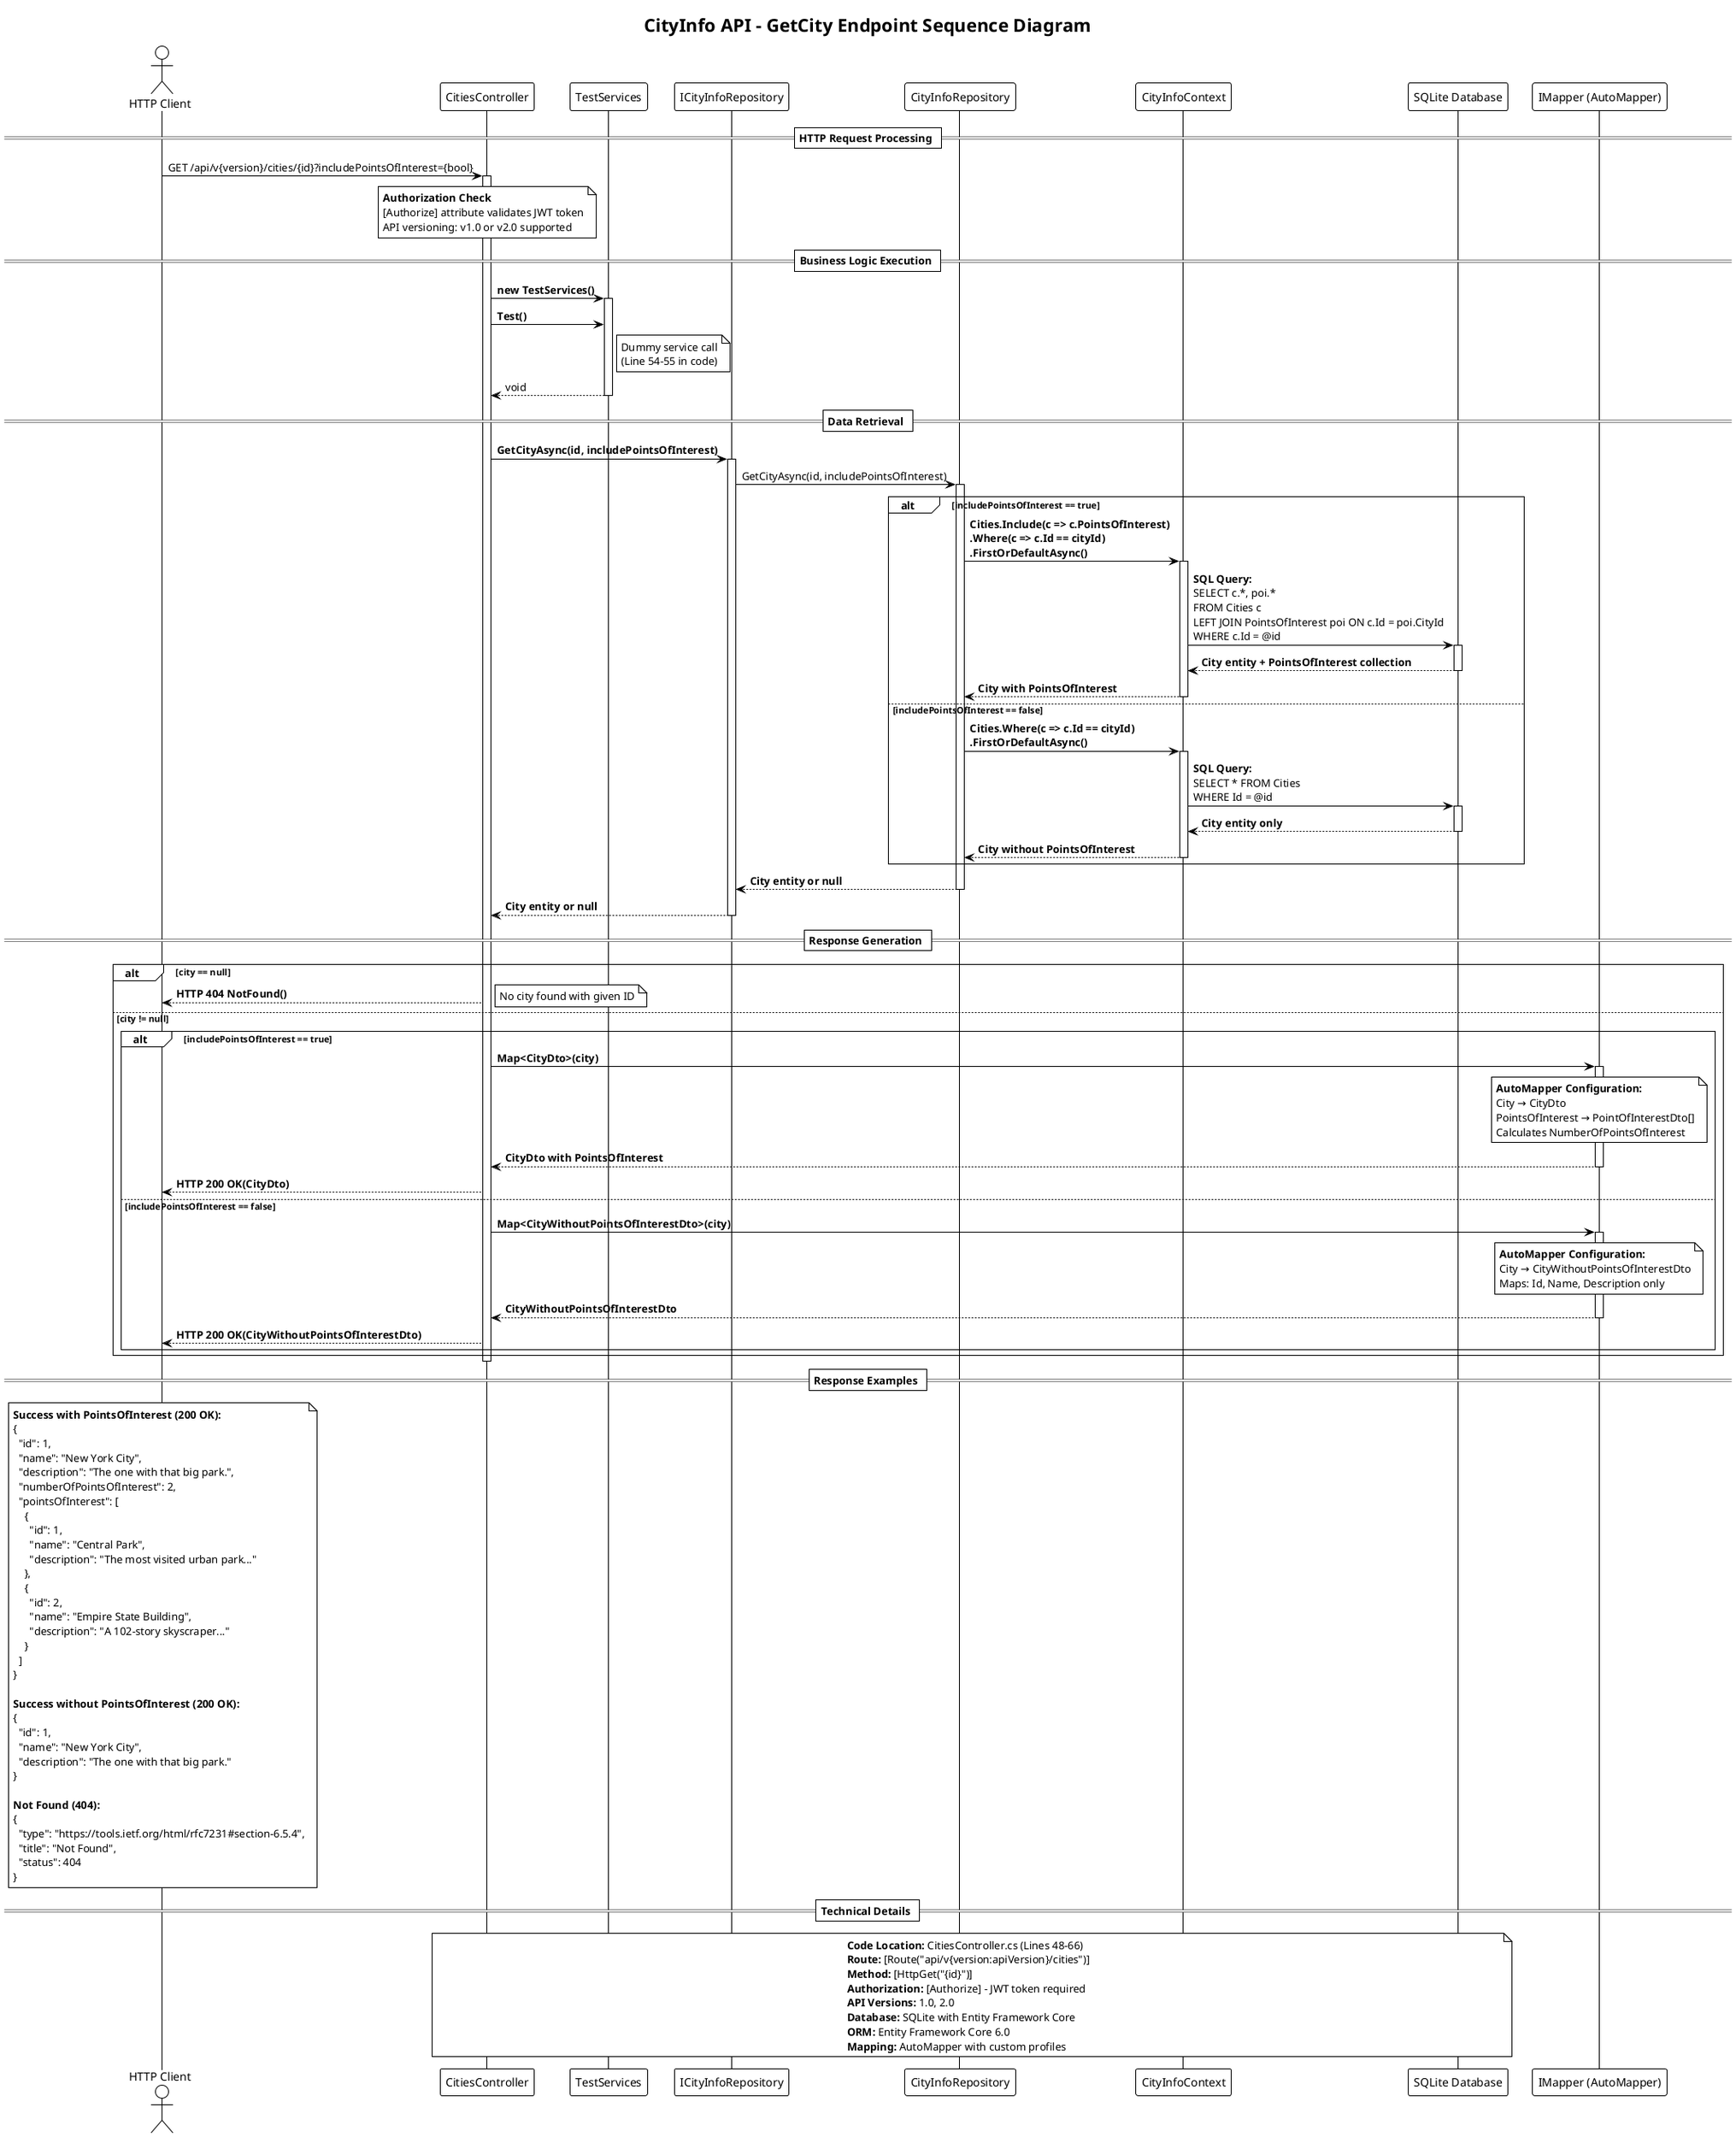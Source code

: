 @startuml GetCity Sequence Diagram
!theme plain
title CityInfo API - GetCity Endpoint Sequence Diagram

actor "HTTP Client" as Client
participant "CitiesController" as Controller
participant "TestServices" as TestSvc
participant "ICityInfoRepository" as IRepo
participant "CityInfoRepository" as Repo
participant "CityInfoContext" as DbContext
participant "SQLite Database" as DB
participant "IMapper (AutoMapper)" as Mapper

== HTTP Request Processing ==
Client -> Controller: GET /api/v{version}/cities/{id}?includePointsOfInterest={bool}
activate Controller

note over Controller
**Authorization Check**
[Authorize] attribute validates JWT token
API versioning: v1.0 or v2.0 supported
end note

== Business Logic Execution ==
Controller -> TestSvc: **new TestServices()**
activate TestSvc
Controller -> TestSvc: **Test()**
note right of TestSvc: Dummy service call\n(Line 54-55 in code)
TestSvc --> Controller: void
deactivate TestSvc

== Data Retrieval ==
Controller -> IRepo: **GetCityAsync(id, includePointsOfInterest)**
activate IRepo

IRepo -> Repo: GetCityAsync(id, includePointsOfInterest)
activate Repo

alt **includePointsOfInterest == true**
    Repo -> DbContext: **Cities.Include(c => c.PointsOfInterest)**\n**.Where(c => c.Id == cityId)**\n**.FirstOrDefaultAsync()**
    activate DbContext

    DbContext -> DB: **SQL Query:**\nSELECT c.*, poi.*\nFROM Cities c\nLEFT JOIN PointsOfInterest poi ON c.Id = poi.CityId\nWHERE c.Id = @id
    activate DB

    DB --> DbContext: **City entity + PointsOfInterest collection**
    deactivate DB

    DbContext --> Repo: **City with PointsOfInterest**
    deactivate DbContext

else **includePointsOfInterest == false**
    Repo -> DbContext: **Cities.Where(c => c.Id == cityId)**\n**.FirstOrDefaultAsync()**
    activate DbContext

    DbContext -> DB: **SQL Query:**\nSELECT * FROM Cities\nWHERE Id = @id
    activate DB

    DB --> DbContext: **City entity only**
    deactivate DB

    DbContext --> Repo: **City without PointsOfInterest**
    deactivate DbContext
end

Repo --> IRepo: **City entity or null**
deactivate Repo
IRepo --> Controller: **City entity or null**
deactivate IRepo

== Response Generation ==
alt **city == null**
    Controller --> Client: **HTTP 404 NotFound()**
    note right: No city found with given ID
else **city != null**
    alt **includePointsOfInterest == true**
        Controller -> Mapper: **Map<CityDto>(city)**
        activate Mapper

        note over Mapper
        **AutoMapper Configuration:**
        City → CityDto
        PointsOfInterest → PointOfInterestDto[]
        Calculates NumberOfPointsOfInterest
        end note

        Mapper --> Controller: **CityDto with PointsOfInterest**
        deactivate Mapper

        Controller --> Client: **HTTP 200 OK(CityDto)**

    else **includePointsOfInterest == false**
        Controller -> Mapper: **Map<CityWithoutPointsOfInterestDto>(city)**
        activate Mapper

        note over Mapper
        **AutoMapper Configuration:**
        City → CityWithoutPointsOfInterestDto
        Maps: Id, Name, Description only
        end note

        Mapper --> Controller: **CityWithoutPointsOfInterestDto**
        deactivate Mapper

        Controller --> Client: **HTTP 200 OK(CityWithoutPointsOfInterestDto)**
    end
end

deactivate Controller

== Response Examples ==
note over Client
**Success with PointsOfInterest (200 OK):**
{
  "id": 1,
  "name": "New York City",
  "description": "The one with that big park.",
  "numberOfPointsOfInterest": 2,
  "pointsOfInterest": [
    {
      "id": 1,
      "name": "Central Park",
      "description": "The most visited urban park..."
    },
    {
      "id": 2,
      "name": "Empire State Building",
      "description": "A 102-story skyscraper..."
    }
  ]
}

**Success without PointsOfInterest (200 OK):**
{
  "id": 1,
  "name": "New York City",
  "description": "The one with that big park."
}

**Not Found (404):**
{
  "type": "https://tools.ietf.org/html/rfc7231#section-6.5.4",
  "title": "Not Found",
  "status": 404
}
end note

== Technical Details ==
note over Controller, DB
**Code Location:** CitiesController.cs (Lines 48-66)
**Route:** [Route("api/v{version:apiVersion}/cities")]
**Method:** [HttpGet("{id}")]
**Authorization:** [Authorize] - JWT token required
**API Versions:** 1.0, 2.0
**Database:** SQLite with Entity Framework Core
**ORM:** Entity Framework Core 6.0
**Mapping:** AutoMapper with custom profiles
end note

@enduml
